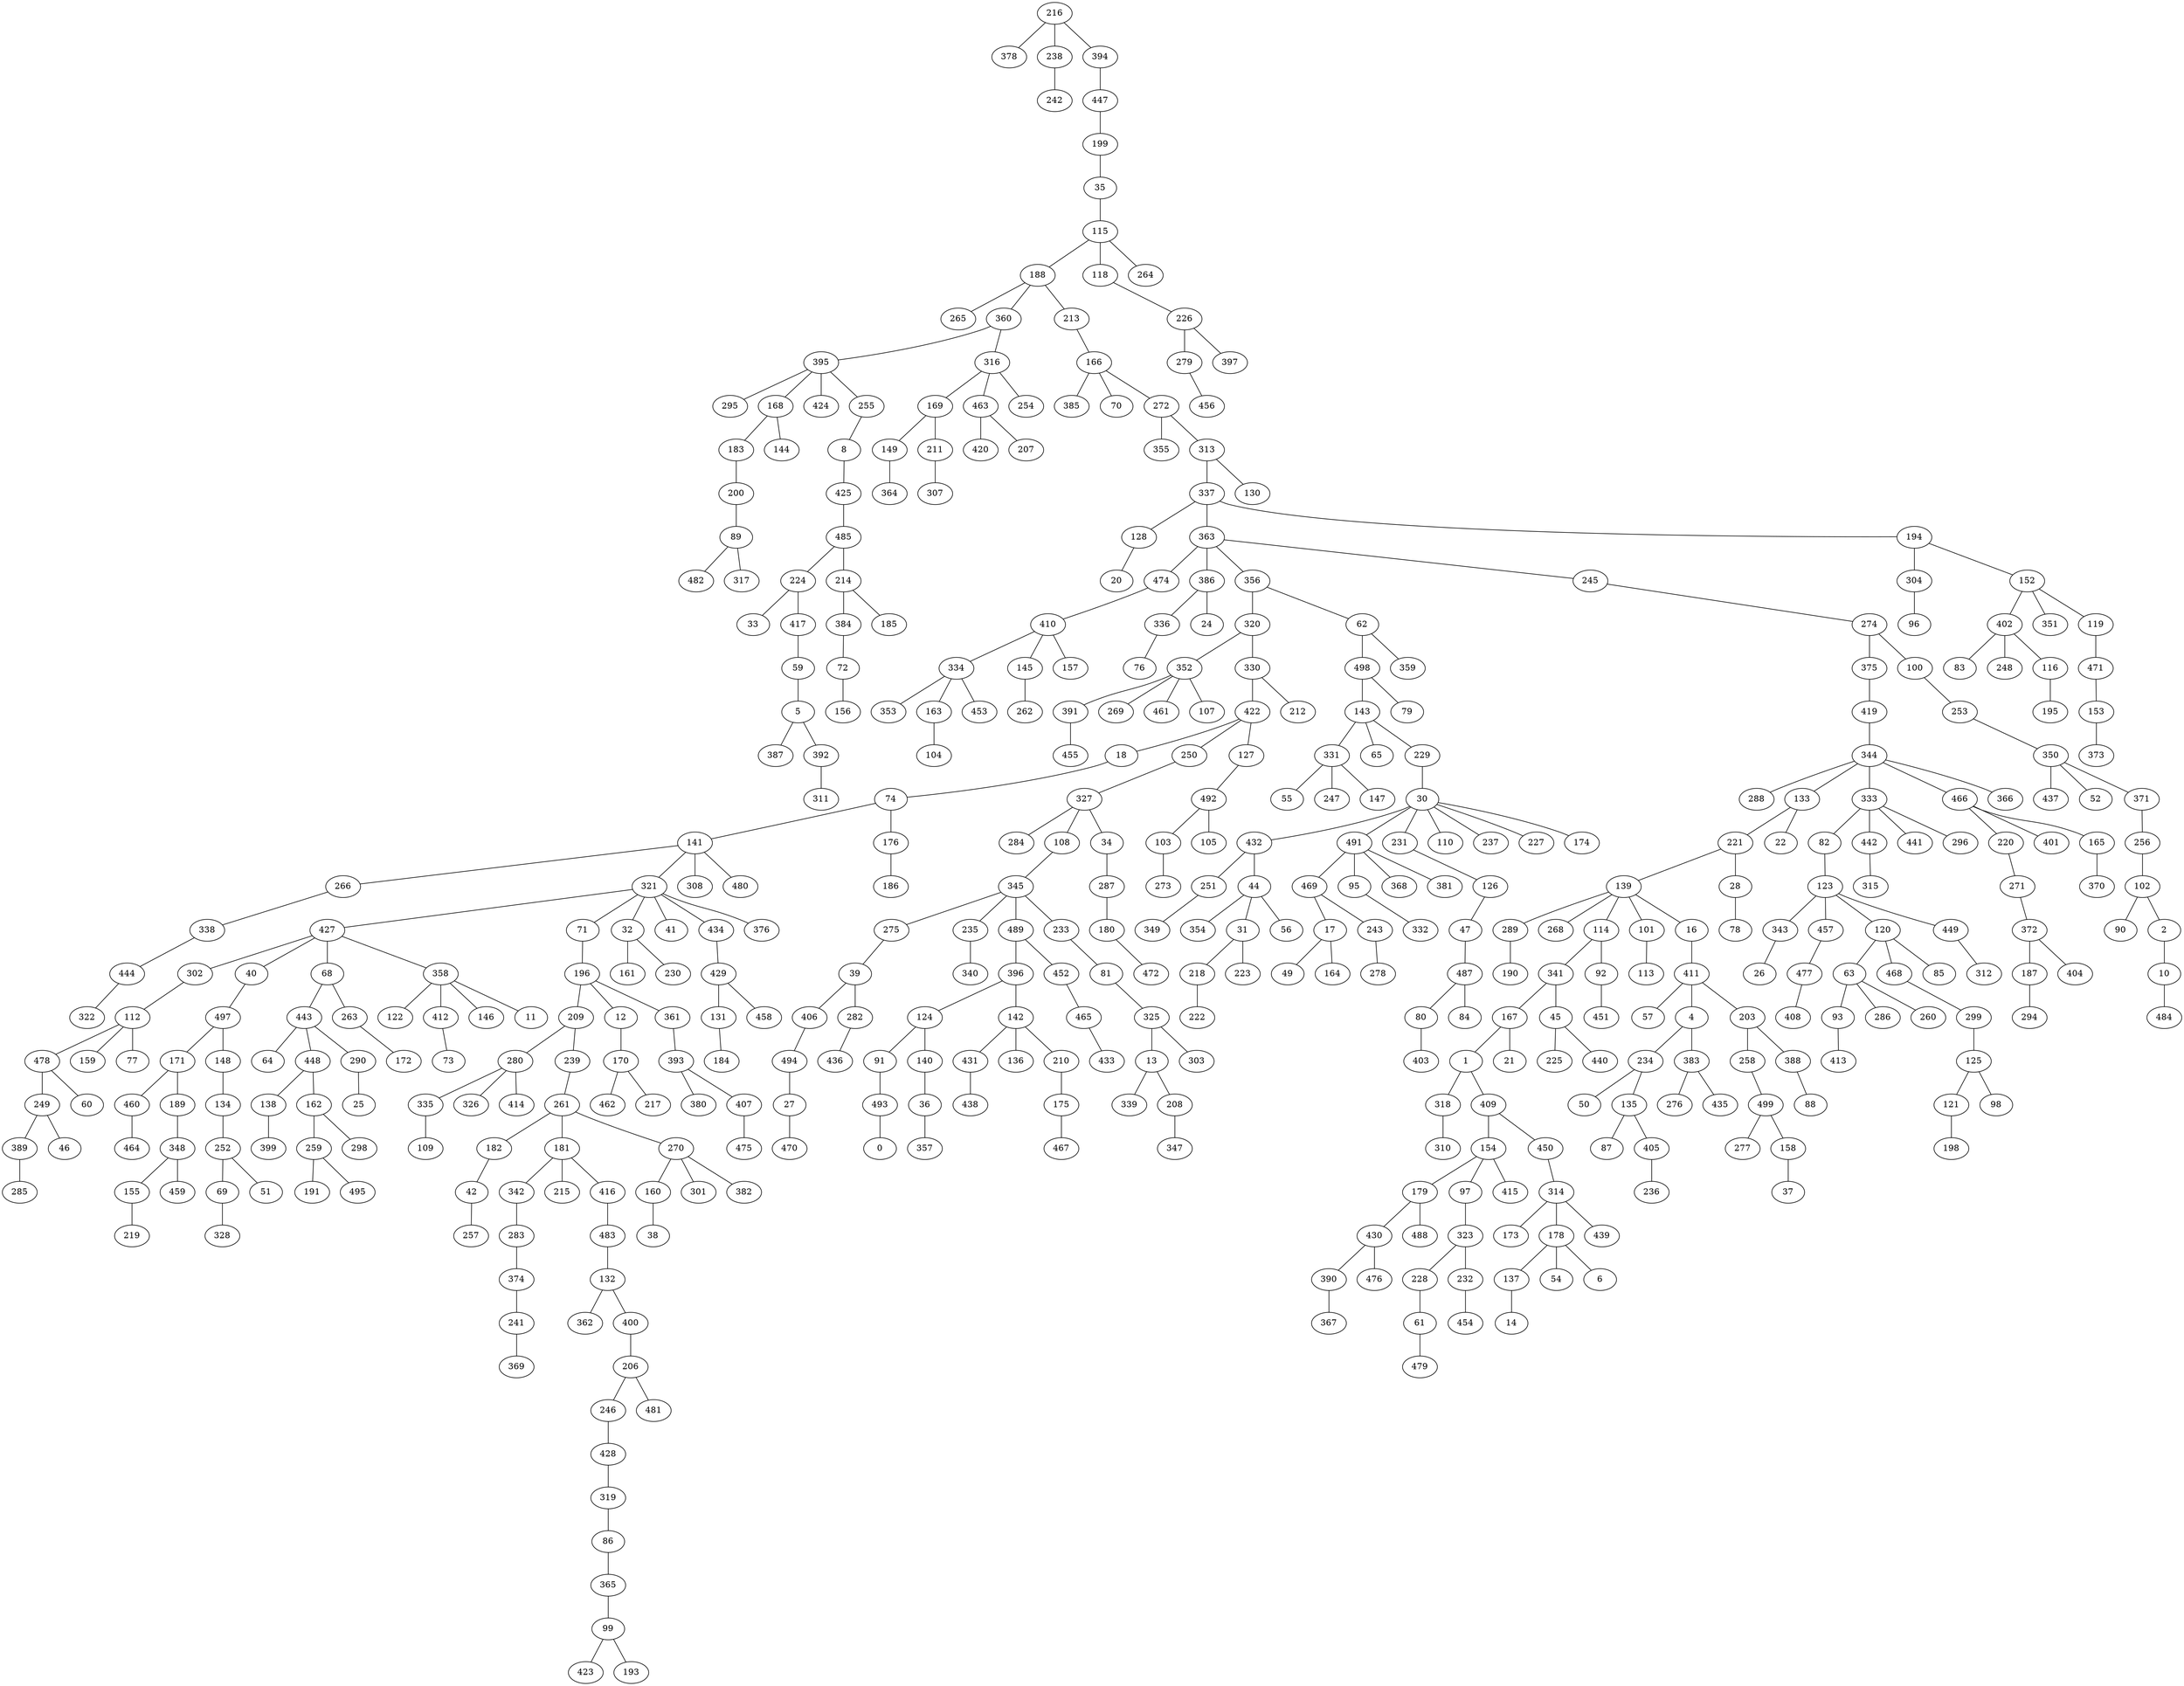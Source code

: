 graph{
182 -- 42;
209 -- 280;
337 -- 128;
169 -- 149;
72 -- 156;
200 -- 89;
188 -- 265;
149 -- 364;
411 -- 57;
497 -- 171;
102 -- 90;
134 -- 252;
167 -- 1;
169 -- 211;
39 -- 406;
61 -- 479;
391 -- 455;
422 -- 18;
252 -- 69;
211 -- 307;
427 -- 302;
406 -- 494;
323 -- 228;
252 -- 51;
124 -- 91;
494 -- 27;
345 -- 275;
443 -- 64;
443 -- 448;
69 -- 328;
91 -- 493;
27 -- 470;
42 -- 257;
331 -- 55;
10 -- 484;
141 -- 266;
493 -- 0;
314 -- 173;
251 -- 349;
327 -- 284;
102 -- 2;
469 -- 17;
334 -- 353;
132 -- 362;
266 -- 338;
350 -- 437;
478 -- 249;
344 -- 288;
40 -- 497;
143 -- 331;
12 -- 170;
338 -- 444;
410 -- 145;
235 -- 340;
163 -- 104;
344 -- 133;
352 -- 269;
95 -- 332;
444 -- 322;
145 -- 262;
112 -- 478;
178 -- 137;
395 -- 295;
228 -- 61;
44 -- 354;
345 -- 489;
342 -- 283;
137 -- 14;
178 -- 54;
181 -- 215;
427 -- 40;
138 -- 399;
167 -- 21;
139 -- 289;
485 -- 224;
139 -- 268;
4 -- 234;
71 -- 196;
89 -- 482;
224 -- 33;
234 -- 50;
89 -- 317;
139 -- 114;
321 -- 71;
460 -- 464;
224 -- 417;
234 -- 135;
31 -- 218;
196 -- 12;
474 -- 410;
259 -- 191;
417 -- 59;
135 -- 87;
81 -- 325;
59 -- 5;
135 -- 405;
432 -- 251;
492 -- 103;
221 -- 139;
343 -- 26;
331 -- 247;
133 -- 221;
5 -- 387;
405 -- 236;
5 -- 392;
463 -- 420;
162 -- 259;
17 -- 49;
345 -- 233;
392 -- 311;
246 -- 428;
196 -- 209;
320 -- 352;
74 -- 141;
189 -- 348;
280 -- 335;
352 -- 461;
331 -- 147;
68 -- 263;
428 -- 319;
321 -- 427;
334 -- 163;
93 -- 413;
319 -- 86;
325 -- 13;
108 -- 345;
123 -- 457;
86 -- 365;
430 -- 390;
139 -- 101;
44 -- 31;
154 -- 179;
491 -- 368;
457 -- 477;
365 -- 99;
181 -- 342;
125 -- 121;
374 -- 241;
99 -- 423;
410 -- 334;
333 -- 82;
427 -- 358;
99 -- 193;
427 -- 68;
32 -- 161;
348 -- 155;
358 -- 122;
430 -- 476;
97 -- 323;
63 -- 286;
250 -- 327;
344 -- 466;
348 -- 459;
162 -- 298;
466 -- 220;
232 -- 454;
442 -- 315;
221 -- 28;
220 -- 271;
249 -- 389;
155 -- 219;
316 -- 254;
466 -- 401;
389 -- 285;
233 -- 81;
154 -- 415;
321 -- 41;
271 -- 372;
218 -- 222;
231 -- 126;
314 -- 178;
323 -- 232;
372 -- 187;
334 -- 453;
187 -- 294;
259 -- 495;
419 -- 344;
410 -- 157;
471 -- 153;
372 -- 404;
63 -- 260;
114 -- 341;
396 -- 142;
477 -- 408;
422 -- 250;
302 -- 112;
160 -- 38;
345 -- 235;
352 -- 391;
206 -- 481;
142 -- 431;
112 -- 159;
492 -- 105;
120 -- 63;
1 -- 318;
448 -- 162;
142 -- 136;
280 -- 326;
154 -- 97;
142 -- 210;
216 -- 378;
330 -- 212;
333 -- 441;
409 -- 450;
210 -- 175;
327 -- 108;
45 -- 225;
175 -- 467;
333 -- 296;
31 -- 223;
422 -- 127;
400 -- 206;
478 -- 60;
431 -- 438;
126 -- 47;
280 -- 414;
341 -- 45;
47 -- 487;
141 -- 321;
101 -- 113;
390 -- 367;
45 -- 440;
487 -- 80;
321 -- 434;
80 -- 403;
469 -- 243;
82 -- 123;
434 -- 429;
176 -- 186;
375 -- 419;
121 -- 198;
344 -- 333;
330 -- 422;
283 -- 374;
429 -- 131;
304 -- 96;
341 -- 167;
168 -- 183;
429 -- 458;
383 -- 276;
148 -- 134;
131 -- 184;
358 -- 412;
274 -- 375;
270 -- 160;
112 -- 77;
333 -- 442;
183 -- 200;
498 -- 79;
489 -- 396;
318 -- 310;
114 -- 92;
153 -- 373;
466 -- 165;
92 -- 451;
261 -- 182;
256 -- 102;
497 -- 148;
299 -- 125;
165 -- 370;
352 -- 107;
350 -- 52;
450 -- 314;
261 -- 181;
28 -- 78;
206 -- 246;
335 -- 109;
179 -- 430;
13 -- 339;
171 -- 189;
358 -- 146;
128 -- 20;
443 -- 290;
263 -- 172;
141 -- 308;
208 -- 347;
13 -- 208;
120 -- 468;
290 -- 25;
62 -- 359;
124 -- 140;
123 -- 120;
166 -- 385;
170 -- 462;
396 -- 124;
127 -- 492;
411 -- 203;
361 -- 393;
483 -- 132;
327 -- 34;
32 -- 230;
203 -- 258;
393 -- 380;
383 -- 435;
30 -- 110;
321 -- 376;
17 -- 164;
2 -- 10;
203 -- 388;
393 -- 407;
133 -- 22;
344 -- 366;
468 -- 299;
320 -- 330;
388 -- 88;
407 -- 475;
30 -- 237;
491 -- 95;
258 -- 499;
216 -- 238;
181 -- 416;
4 -- 383;
499 -- 277;
238 -- 242;
132 -- 400;
411 -- 4;
499 -- 158;
34 -- 287;
123 -- 343;
416 -- 483;
123 -- 449;
158 -- 37;
287 -- 180;
448 -- 138;
16 -- 411;
125 -- 98;
180 -- 472;
449 -- 312;
487 -- 84;
270 -- 301;
139 -- 16;
261 -- 270;
279 -- 456;
249 -- 46;
178 -- 6;
196 -- 361;
241 -- 369;
63 -- 93;
166 -- 70;
489 -- 452;
152 -- 402;
452 -- 465;
409 -- 154;
289 -- 190;
209 -- 239;
402 -- 83;
275 -- 39;
1 -- 409;
171 -- 460;
402 -- 248;
39 -- 282;
491 -- 381;
239 -- 261;
74 -- 176;
402 -- 116;
282 -- 436;
116 -- 195;
463 -- 207;
321 -- 32;
314 -- 439;
68 -- 443;
243 -- 278;
270 -- 382;
141 -- 480;
179 -- 488;
363 -- 386;
44 -- 56;
386 -- 336;
325 -- 303;
18 -- 74;
386 -- 24;
465 -- 433;
336 -- 76;
412 -- 73;
194 -- 304;
358 -- 11;
140 -- 36;
120 -- 85;
36 -- 357;
170 -- 217;
103 -- 273;
143 -- 65;
316 -- 169;
384 -- 72;
30 -- 227;
30 -- 231;
30 -- 174;
143 -- 229;
498 -- 143;
62 -- 498;
356 -- 62;
356 -- 320;
432 -- 44;
363 -- 356;
363 -- 474;
363 -- 245;
337 -- 363;
272 -- 355;
253 -- 350;
274 -- 100;
152 -- 351;
491 -- 469;
30 -- 432;
214 -- 185;
371 -- 256;
350 -- 371;
100 -- 253;
214 -- 384;
30 -- 491;
229 -- 30;
245 -- 274;
360 -- 316;
226 -- 397;
118 -- 226;
168 -- 144;
313 -- 337;
188 -- 360;
394 -- 447;
395 -- 168;
152 -- 119;
395 -- 424;
313 -- 130;
447 -- 199;
360 -- 395;
316 -- 463;
337 -- 194;
35 -- 115;
115 -- 118;
166 -- 272;
485 -- 214;
199 -- 35;
425 -- 485;
8 -- 425;
272 -- 313;
255 -- 8;
395 -- 255;
213 -- 166;
119 -- 471;
216 -- 394;
115 -- 188;
194 -- 152;
188 -- 213;
226 -- 279;
115 -- 264;
}
